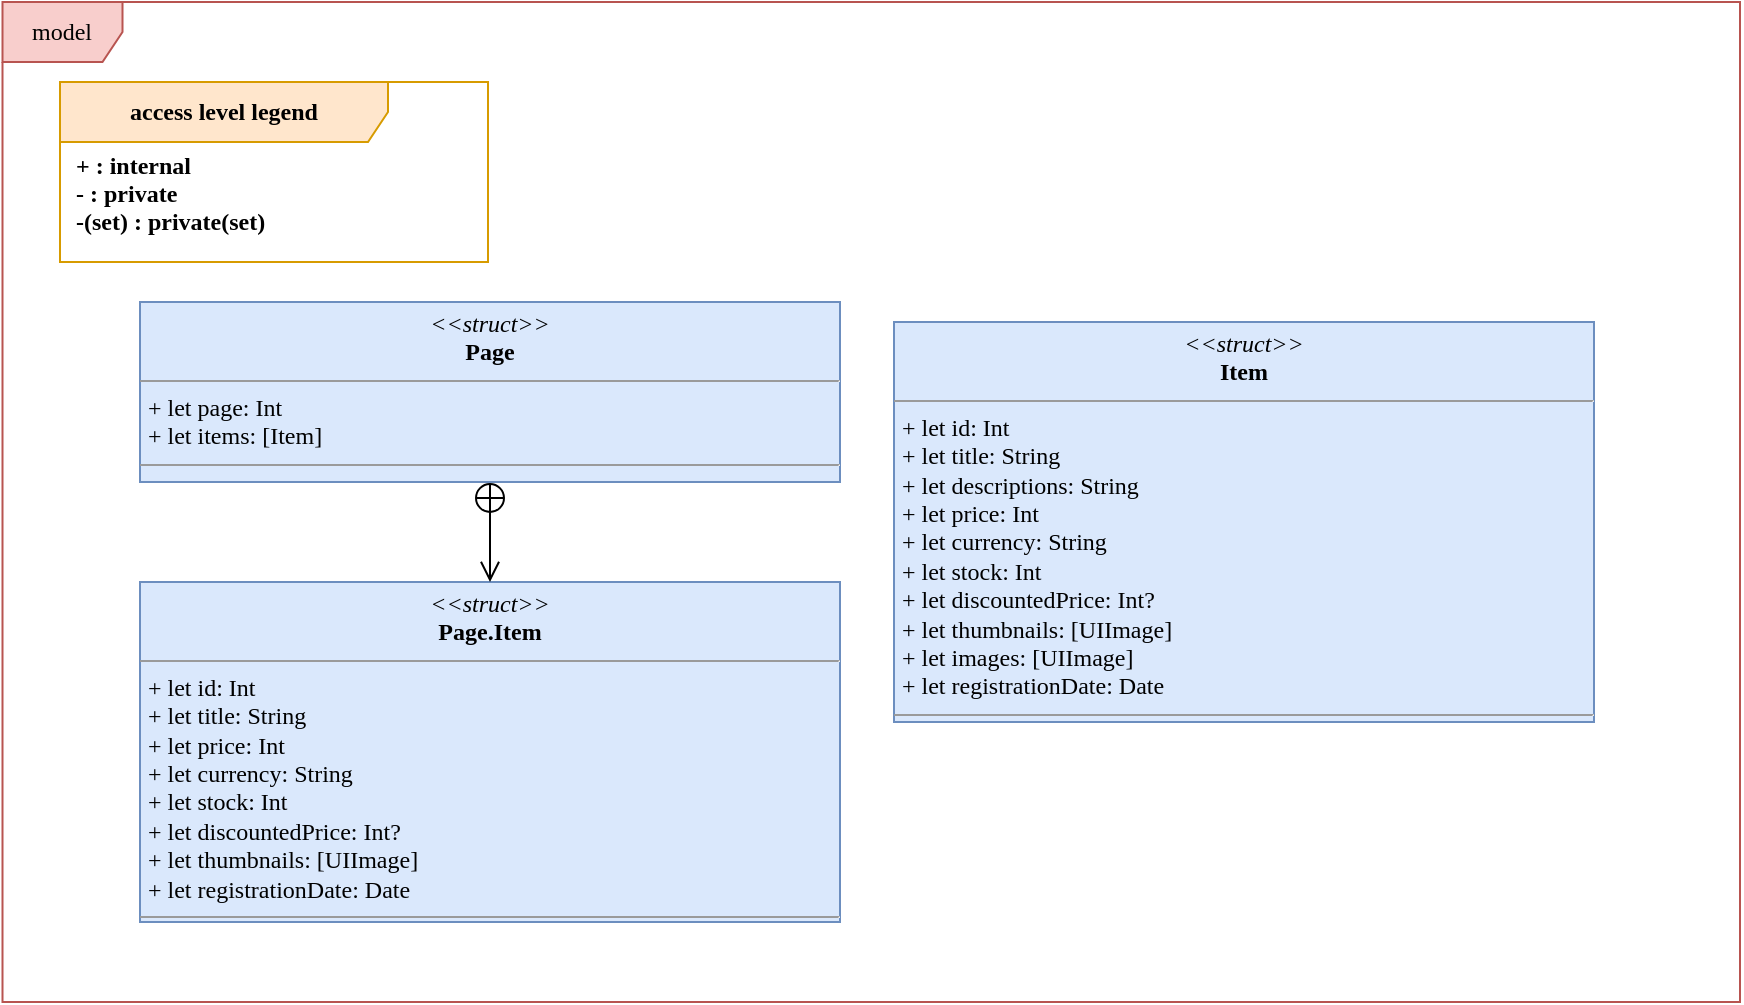<mxfile version="14.4.3" type="device" pages="3"><diagram id="ySLaoOmC4R0FrpCPa775" name="model"><mxGraphModel dx="1346" dy="2021" grid="1" gridSize="10" guides="1" tooltips="1" connect="1" arrows="1" fold="1" page="1" pageScale="1" pageWidth="827" pageHeight="1169" math="0" shadow="0"><root><mxCell id="0"/><mxCell id="1" parent="0"/><mxCell id="ub91INrRDUnsJZS49jyM-25" value="model" style="shape=umlFrame;whiteSpace=wrap;html=1;fontFamily=Roboto Mono;fontSource=https%3A%2F%2Ffonts.googleapis.com%2Fcss%3Ffamily%3DRoboto%2BMono;fillColor=#f8cecc;strokeColor=#b85450;" parent="1" vertex="1"><mxGeometry x="31.25" y="-60" width="868.75" height="500" as="geometry"/></mxCell><mxCell id="ub91INrRDUnsJZS49jyM-6" value="&lt;p style=&quot;margin: 0px ; margin-top: 4px ; text-align: center&quot;&gt;&lt;i&gt;&amp;lt;&amp;lt;struct&amp;gt;&amp;gt;&lt;/i&gt;&lt;br&gt;&lt;b&gt;Page.Item&lt;/b&gt;&lt;/p&gt;&lt;hr size=&quot;1&quot;&gt;&lt;p style=&quot;margin: 0px ; margin-left: 4px&quot;&gt;+ let id: Int&lt;/p&gt;&lt;p style=&quot;margin: 0px ; margin-left: 4px&quot;&gt;+ let title: String&lt;/p&gt;&lt;p style=&quot;margin: 0px ; margin-left: 4px&quot;&gt;+ let price: Int&lt;/p&gt;&lt;p style=&quot;margin: 0px ; margin-left: 4px&quot;&gt;+ let currency: String&lt;/p&gt;&lt;p style=&quot;margin: 0px ; margin-left: 4px&quot;&gt;+ let stock: Int&lt;/p&gt;&lt;p style=&quot;margin: 0px ; margin-left: 4px&quot;&gt;+ let discountedPrice: Int?&lt;/p&gt;&lt;p style=&quot;margin: 0px ; margin-left: 4px&quot;&gt;+ let thumbnails: [UIImage]&lt;/p&gt;&lt;p style=&quot;margin: 0px ; margin-left: 4px&quot;&gt;+ let registrationDate: Date&lt;/p&gt;&lt;hr size=&quot;1&quot;&gt;&lt;p style=&quot;margin: 0px ; margin-left: 4px&quot;&gt;&lt;br&gt;&lt;/p&gt;" style="verticalAlign=top;align=left;overflow=fill;fontSize=12;fontFamily=Roboto Mono;html=1;fontSource=https%3A%2F%2Ffonts.googleapis.com%2Fcss%3Ffamily%3DRoboto%2BMono;fillColor=#dae8fc;strokeColor=#6c8ebf;" parent="1" vertex="1"><mxGeometry x="100" y="230" width="350" height="170" as="geometry"/></mxCell><mxCell id="ub91INrRDUnsJZS49jyM-7" value="&lt;p style=&quot;margin: 0px ; margin-top: 4px ; text-align: center&quot;&gt;&lt;i&gt;&amp;lt;&amp;lt;struct&amp;gt;&amp;gt;&lt;/i&gt;&lt;br&gt;&lt;b&gt;Page&lt;/b&gt;&lt;/p&gt;&lt;hr size=&quot;1&quot;&gt;&lt;p style=&quot;margin: 0px ; margin-left: 4px&quot;&gt;+ let page: Int&lt;br&gt;+ let items: [Item]&lt;/p&gt;&lt;hr size=&quot;1&quot;&gt;&lt;p style=&quot;margin: 0px ; margin-left: 4px&quot;&gt;&lt;br&gt;&lt;/p&gt;" style="verticalAlign=top;align=left;overflow=fill;fontSize=12;fontFamily=Roboto Mono;html=1;fontSource=https%3A%2F%2Ffonts.googleapis.com%2Fcss%3Ffamily%3DRoboto%2BMono;fillColor=#dae8fc;gradientDirection=north;strokeColor=#6c8ebf;" parent="1" vertex="1"><mxGeometry x="100" y="90" width="350" height="90" as="geometry"/></mxCell><mxCell id="ub91INrRDUnsJZS49jyM-8" value="&lt;span style=&quot;color: rgba(0 , 0 , 0 , 0) ; font-family: monospace ; font-size: 0px ; background-color: rgb(248 , 249 , 250)&quot;&gt;%3CmxGraphModel%3E%3Croot%3E%3CmxCell%20id%3D%220%22%2F%3E%3CmxCell%20id%3D%221%22%20parent%3D%220%22%2F%3E%3CmxCell%20id%3D%222%22%20value%3D%22%26lt%3Bp%20style%3D%26quot%3Bmargin%3A%200px%20%3B%20margin-top%3A%204px%20%3B%20text-align%3A%20center%26quot%3B%26gt%3B%26lt%3Bi%26gt%3B%26amp%3Blt%3B%26amp%3Blt%3Bstruct%26amp%3Bgt%3B%26amp%3Bgt%3B%26lt%3B%2Fi%26gt%3B%26lt%3Bbr%26gt%3B%26lt%3Bb%26gt%3BList.Item%3A%20Decodable%26lt%3B%2Fb%26gt%3B%26lt%3B%2Fp%26gt%3B%26lt%3Bhr%20size%3D%26quot%3B1%26quot%3B%26gt%3B%26lt%3Bp%20style%3D%26quot%3Bmargin%3A%200px%20%3B%20margin-left%3A%204px%26quot%3B%26gt%3B%2B%20id%3A%20Int%26lt%3B%2Fp%26gt%3B%26lt%3Bp%20style%3D%26quot%3Bmargin%3A%200px%20%3B%20margin-left%3A%204px%26quot%3B%26gt%3B%2B%20title%3A%20String%26lt%3B%2Fp%26gt%3B%26lt%3Bp%20style%3D%26quot%3Bmargin%3A%200px%20%3B%20margin-left%3A%204px%26quot%3B%26gt%3B%2B%20price%3A%20Int%26lt%3B%2Fp%26gt%3B%26lt%3Bp%20style%3D%26quot%3Bmargin%3A%200px%20%3B%20margin-left%3A%204px%26quot%3B%26gt%3B%2B%20currency%3A%20String%26lt%3B%2Fp%26gt%3B%26lt%3Bp%20style%3D%26quot%3Bmargin%3A%200px%20%3B%20margin-left%3A%204px%26quot%3B%26gt%3B%2B%20stock%3A%20Int%26lt%3B%2Fp%26gt%3B%26lt%3Bp%20style%3D%26quot%3Bmargin%3A%200px%20%3B%20margin-left%3A%204px%26quot%3B%26gt%3B%2B%20discountedPrice%3A%20Int%3F%26lt%3B%2Fp%26gt%3B%26lt%3Bp%20style%3D%26quot%3Bmargin%3A%200px%20%3B%20margin-left%3A%204px%26quot%3B%26gt%3B%2B%20thumbnails%3A%20%5BString%5D%26lt%3B%2Fp%26gt%3B%26lt%3Bp%20style%3D%26quot%3Bmargin%3A%200px%20%3B%20margin-left%3A%204px%26quot%3B%26gt%3B%2B%20registration_date%3A%20TimeInterval%26lt%3B%2Fp%26gt%3B%26lt%3Bhr%20size%3D%26quot%3B1%26quot%3B%26gt%3B%26lt%3Bp%20style%3D%26quot%3Bmargin%3A%200px%20%3B%20margin-left%3A%204px%26quot%3B%26gt%3B%26lt%3Bbr%26gt%3B%26lt%3B%2Fp%26gt%3B%22%20style%3D%22verticalAlign%3Dtop%3Balign%3Dleft%3Boverflow%3Dfill%3BfontSize%3D12%3BfontFamily%3DRoboto%20Mono%3Bhtml%3D1%3BfontSource%3Dhttps%253A%252F%252Ffonts.googleapis.com%252Fcss%253Ffamily%253DRoboto%252BMono%3B%22%20vertex%3D%221%22%20parent%3D%221%22%3E%3CmxGeometry%20x%3D%2290%22%20y%3D%22490%22%20width%3D%22340%22%20height%3D%22170%22%20as%3D%22geometry%22%2F%3E%3C%2FmxCell%3E%3C%2Froot%3E%3C%2FmxGraphModel%3E&lt;/span&gt;" style="endArrow=open;startArrow=circlePlus;endFill=0;startFill=0;endSize=8;html=1;fontFamily=Roboto Mono;fontSource=https%3A%2F%2Ffonts.googleapis.com%2Fcss%3Ffamily%3DRoboto%2BMono;" parent="1" source="ub91INrRDUnsJZS49jyM-7" target="ub91INrRDUnsJZS49jyM-6" edge="1"><mxGeometry width="160" relative="1" as="geometry"><mxPoint x="-91" y="100" as="sourcePoint"/><mxPoint x="-91" y="150" as="targetPoint"/></mxGeometry></mxCell><mxCell id="ub91INrRDUnsJZS49jyM-23" value="&lt;p style=&quot;margin: 0px ; margin-top: 4px ; text-align: center&quot;&gt;&lt;i&gt;&amp;lt;&amp;lt;struct&amp;gt;&amp;gt;&lt;/i&gt;&lt;br&gt;&lt;b&gt;Item&lt;/b&gt;&lt;/p&gt;&lt;hr size=&quot;1&quot;&gt;&lt;p style=&quot;margin: 0px ; margin-left: 4px&quot;&gt;+ let id: Int&lt;/p&gt;&lt;p style=&quot;margin: 0px ; margin-left: 4px&quot;&gt;+ let title: String&lt;/p&gt;&lt;p style=&quot;margin: 0px ; margin-left: 4px&quot;&gt;+ let descriptions: String&lt;/p&gt;&lt;p style=&quot;margin: 0px ; margin-left: 4px&quot;&gt;+ let price: Int&lt;/p&gt;&lt;p style=&quot;margin: 0px ; margin-left: 4px&quot;&gt;+ let currency: String&lt;/p&gt;&lt;p style=&quot;margin: 0px ; margin-left: 4px&quot;&gt;+ let stock: Int&lt;/p&gt;&lt;p style=&quot;margin: 0px ; margin-left: 4px&quot;&gt;+ let discountedPrice: Int?&lt;/p&gt;&lt;p style=&quot;margin: 0px ; margin-left: 4px&quot;&gt;+ let thumbnails: [UIImage]&lt;/p&gt;&lt;p style=&quot;margin: 0px ; margin-left: 4px&quot;&gt;+ let images: [UIImage]&lt;/p&gt;&lt;p style=&quot;margin: 0px ; margin-left: 4px&quot;&gt;+ let registrationDate: Date&lt;/p&gt;&lt;hr size=&quot;1&quot;&gt;&lt;p style=&quot;margin: 0px ; margin-left: 4px&quot;&gt;&lt;br&gt;&lt;/p&gt;" style="verticalAlign=top;align=left;overflow=fill;fontSize=12;fontFamily=Roboto Mono;html=1;fontSource=https%3A%2F%2Ffonts.googleapis.com%2Fcss%3Ffamily%3DRoboto%2BMono;fillColor=#dae8fc;strokeColor=#6c8ebf;" parent="1" vertex="1"><mxGeometry x="477" y="100" width="350" height="200" as="geometry"/></mxCell><mxCell id="CscLueMMey3MUP7pQfSK-1" value="" style="group;" parent="1" vertex="1" connectable="0"><mxGeometry x="60" y="-20" width="214" height="90" as="geometry"/></mxCell><mxCell id="CscLueMMey3MUP7pQfSK-2" value="&lt;b&gt;access level legend&lt;/b&gt;" style="shape=umlFrame;whiteSpace=wrap;html=1;width=164;height=30;fillColor=#ffe6cc;strokeColor=#d79b00;fontFamily=Roboto Mono;fontSource=https%3A%2F%2Ffonts.googleapis.com%2Fcss%3Ffamily%3DRoboto%2BMono;" parent="CscLueMMey3MUP7pQfSK-1" vertex="1"><mxGeometry width="214" height="90" as="geometry"/></mxCell><mxCell id="CscLueMMey3MUP7pQfSK-3" value="+ : internal&#10;- : private&#10;-(set) : private(set)&#10;" style="text;strokeColor=none;fillColor=none;align=left;verticalAlign=top;spacingLeft=4;spacingRight=4;overflow=hidden;rotatable=0;points=[[0,0.5],[1,0.5]];portConstraint=eastwest;fontStyle=1;fontFamily=Roboto Mono;fontSource=https%3A%2F%2Ffonts.googleapis.com%2Fcss%3Ffamily%3DRoboto%2BMono;spacing=0;fontSize=12;labelBackgroundColor=none;" parent="CscLueMMey3MUP7pQfSK-1" vertex="1"><mxGeometry x="4" y="30" width="210" height="60" as="geometry"/></mxCell></root></mxGraphModel></diagram><diagram id="Y7IFFefCho2fPlKTBPl4" name="API model"><mxGraphModel dx="1346" dy="2021" grid="1" gridSize="10" guides="1" tooltips="1" connect="1" arrows="1" fold="1" page="1" pageScale="1" pageWidth="827" pageHeight="1169" math="0" shadow="0"><root><mxCell id="SzMncEwiwVpgfiI2bqir-0"/><mxCell id="SzMncEwiwVpgfiI2bqir-1" parent="SzMncEwiwVpgfiI2bqir-0"/><mxCell id="PdxusY_Nj1IG-ZtBCVB9-6" value="API model" style="shape=umlFrame;whiteSpace=wrap;html=1;fontFamily=Roboto Mono;fontSource=https%3A%2F%2Ffonts.googleapis.com%2Fcss%3Ffamily%3DRoboto%2BMono;width=90;height=30;fillColor=#f8cecc;strokeColor=#b85450;" parent="SzMncEwiwVpgfiI2bqir-1" vertex="1"><mxGeometry x="30" y="-1020" width="1150" height="900" as="geometry"/></mxCell><mxCell id="PdxusY_Nj1IG-ZtBCVB9-0" value="&lt;p style=&quot;margin: 0px ; margin-top: 4px ; text-align: center&quot;&gt;&lt;i&gt;&amp;lt;&amp;lt;struct&amp;gt;&amp;gt;&lt;/i&gt;&lt;br&gt;&lt;b&gt;PostingItem: FormData&lt;/b&gt;&lt;/p&gt;&lt;hr size=&quot;1&quot;&gt;&lt;p style=&quot;margin: 0px ; margin-left: 4px&quot;&gt;+ let title: String&lt;/p&gt;&lt;p style=&quot;margin: 0px ; margin-left: 4px&quot;&gt;+ let descriptions: String&lt;/p&gt;&lt;p style=&quot;margin: 0px ; margin-left: 4px&quot;&gt;+ let price: Int&lt;/p&gt;&lt;p style=&quot;margin: 0px ; margin-left: 4px&quot;&gt;+ let currency: String&lt;/p&gt;&lt;p style=&quot;margin: 0px ; margin-left: 4px&quot;&gt;+ let stock: Int&lt;/p&gt;&lt;p style=&quot;margin: 0px ; margin-left: 4px&quot;&gt;+ let discountedPrice: Int?&lt;/p&gt;&lt;p style=&quot;margin: 0px ; margin-left: 4px&quot;&gt;+ let images: [Data]&lt;/p&gt;&lt;p style=&quot;margin: 0px ; margin-left: 4px&quot;&gt;+ let password: String&lt;br&gt;&lt;/p&gt;&lt;p style=&quot;margin: 0px ; margin-left: 4px&quot;&gt;+ let codingKeys: [String: String]&lt;/p&gt;&lt;hr size=&quot;1&quot;&gt;&lt;p style=&quot;margin: 0px ; margin-left: 4px&quot;&gt;&lt;br&gt;&lt;/p&gt;" style="verticalAlign=top;align=left;overflow=fill;fontSize=12;fontFamily=Roboto Mono;html=1;fontSource=https%3A%2F%2Ffonts.googleapis.com%2Fcss%3Ffamily%3DRoboto%2BMono;fillColor=#dae8fc;strokeColor=#6c8ebf;" parent="SzMncEwiwVpgfiI2bqir-1" vertex="1"><mxGeometry x="155" y="-860" width="350" height="180" as="geometry"/></mxCell><mxCell id="PdxusY_Nj1IG-ZtBCVB9-3" value="&lt;p style=&quot;margin: 0px ; margin-top: 4px ; text-align: center&quot;&gt;&lt;i&gt;&amp;lt;&amp;lt;struct&amp;gt;&amp;gt;&lt;/i&gt;&lt;br&gt;&lt;b&gt;PatchingItem: FormData&lt;/b&gt;&lt;/p&gt;&lt;hr size=&quot;1&quot;&gt;&lt;p style=&quot;margin: 0px ; margin-left: 4px&quot;&gt;+ let title: String?&lt;/p&gt;&lt;p style=&quot;margin: 0px ; margin-left: 4px&quot;&gt;+ let descriptions: String?&lt;/p&gt;&lt;p style=&quot;margin: 0px ; margin-left: 4px&quot;&gt;+ let price: Int?&lt;/p&gt;&lt;p style=&quot;margin: 0px ; margin-left: 4px&quot;&gt;+ let currency: String?&lt;/p&gt;&lt;p style=&quot;margin: 0px ; margin-left: 4px&quot;&gt;+ let stock: Int?&lt;/p&gt;&lt;p style=&quot;margin: 0px ; margin-left: 4px&quot;&gt;+ let discountedPrice: Int?&lt;/p&gt;&lt;p style=&quot;margin: 0px ; margin-left: 4px&quot;&gt;+ let images: [Data]?&lt;/p&gt;&lt;p style=&quot;margin: 0px ; margin-left: 4px&quot;&gt;+ let password: String&lt;br&gt;&lt;/p&gt;&lt;p style=&quot;margin: 0px ; margin-left: 4px&quot;&gt;+ let codingKeys: [String: String]&lt;/p&gt;&lt;hr size=&quot;1&quot;&gt;&lt;p style=&quot;margin: 0px ; margin-left: 4px&quot;&gt;&lt;br&gt;&lt;/p&gt;" style="verticalAlign=top;align=left;overflow=fill;fontSize=12;fontFamily=Roboto Mono;html=1;fontSource=https%3A%2F%2Ffonts.googleapis.com%2Fcss%3Ffamily%3DRoboto%2BMono;fillColor=#dae8fc;strokeColor=#6c8ebf;" parent="SzMncEwiwVpgfiI2bqir-1" vertex="1"><mxGeometry x="666.25" y="-860" width="350" height="180" as="geometry"/></mxCell><mxCell id="VIFanTW-uNDeFG84M5mc-0" value="&lt;p style=&quot;margin: 0px ; margin-top: 4px ; text-align: center&quot;&gt;&lt;i&gt;&amp;lt;&amp;lt;struct&amp;gt;&amp;gt;&lt;/i&gt;&lt;br&gt;&lt;b&gt;ResponsedPage: Decodable&lt;/b&gt;&lt;/p&gt;&lt;hr size=&quot;1&quot;&gt;&lt;p style=&quot;margin: 0px ; margin-left: 4px&quot;&gt;+ let page: Int&lt;br&gt;+ let items: [Item]&lt;/p&gt;&lt;hr size=&quot;1&quot;&gt;&lt;p style=&quot;margin: 0px ; margin-left: 4px&quot;&gt;+ toPage() -&amp;gt; Page?&lt;/p&gt;" style="verticalAlign=top;align=left;overflow=fill;fontSize=12;fontFamily=Roboto Mono;html=1;fontSource=https%3A%2F%2Ffonts.googleapis.com%2Fcss%3Ffamily%3DRoboto%2BMono;fillColor=#dae8fc;strokeColor=#6c8ebf;" parent="SzMncEwiwVpgfiI2bqir-1" vertex="1"><mxGeometry x="661.87" y="-620" width="350" height="110" as="geometry"/></mxCell><mxCell id="VIFanTW-uNDeFG84M5mc-1" value="&lt;p style=&quot;margin: 0px ; margin-top: 4px ; text-align: center&quot;&gt;&lt;i&gt;&amp;lt;&amp;lt;struct&amp;gt;&amp;gt;&lt;/i&gt;&lt;br&gt;&lt;b&gt;ResponsedPage&lt;/b&gt;&lt;b&gt;.Item: Decodable&lt;/b&gt;&lt;/p&gt;&lt;hr size=&quot;1&quot;&gt;&lt;p style=&quot;margin: 0px ; margin-left: 4px&quot;&gt;+ let id: Int&lt;/p&gt;&lt;p style=&quot;margin: 0px ; margin-left: 4px&quot;&gt;+ let title: String&lt;/p&gt;&lt;p style=&quot;margin: 0px ; margin-left: 4px&quot;&gt;+ let price: Int&lt;/p&gt;&lt;p style=&quot;margin: 0px ; margin-left: 4px&quot;&gt;+ let currency: String&lt;/p&gt;&lt;p style=&quot;margin: 0px ; margin-left: 4px&quot;&gt;+ let stock: Int&lt;/p&gt;&lt;p style=&quot;margin: 0px ; margin-left: 4px&quot;&gt;+ let discountedPrice: Int?&lt;/p&gt;&lt;p style=&quot;margin: 0px ; margin-left: 4px&quot;&gt;+ let thumbnails: [String]&lt;/p&gt;&lt;p style=&quot;margin: 0px ; margin-left: 4px&quot;&gt;+ let registrationDate: TimeInterval&lt;/p&gt;&lt;hr size=&quot;1&quot;&gt;&lt;p style=&quot;margin: 0px ; margin-left: 4px&quot;&gt;+ toPageItem() -&amp;gt; Page.Item?&lt;/p&gt;" style="verticalAlign=top;align=left;overflow=fill;fontSize=12;fontFamily=Roboto Mono;html=1;fontSource=https%3A%2F%2Ffonts.googleapis.com%2Fcss%3Ffamily%3DRoboto%2BMono;fillColor=#dae8fc;strokeColor=#6c8ebf;" parent="SzMncEwiwVpgfiI2bqir-1" vertex="1"><mxGeometry x="661.87" y="-480" width="350" height="190" as="geometry"/></mxCell><mxCell id="VIFanTW-uNDeFG84M5mc-2" value="&lt;p style=&quot;margin: 0px ; margin-top: 4px ; text-align: center&quot;&gt;&lt;i&gt;&amp;lt;&amp;lt;enum&amp;gt;&amp;gt;&lt;/i&gt;&lt;br&gt;&lt;b&gt;private&amp;nbsp;&lt;/b&gt;&lt;b&gt;ResponsedPage&lt;/b&gt;&lt;b&gt;.Item.CodingKeys: String, CodingKey&lt;/b&gt;&lt;/p&gt;&lt;hr size=&quot;1&quot;&gt;&lt;p style=&quot;margin: 0px ; margin-left: 4px&quot;&gt;case id, title, price, currency, stock, thumbnails&lt;/p&gt;&lt;p style=&quot;margin: 0px ; margin-left: 4px&quot;&gt;case discountedPrice = &quot;discounted_price&quot;&lt;/p&gt;&lt;p style=&quot;margin: 0px ; margin-left: 4px&quot;&gt;case registrationDate = &quot;registration_date&quot;&lt;/p&gt;&lt;hr size=&quot;1&quot;&gt;&lt;p style=&quot;margin: 0px ; margin-left: 4px&quot;&gt;&lt;br&gt;&lt;/p&gt;" style="verticalAlign=top;align=left;overflow=fill;fontSize=12;fontFamily=Roboto Mono;html=1;fontSource=https%3A%2F%2Ffonts.googleapis.com%2Fcss%3Ffamily%3DRoboto%2BMono;fillColor=#e1d5e7;strokeColor=#9673a6;" parent="SzMncEwiwVpgfiI2bqir-1" vertex="1"><mxGeometry x="622.5" y="-250" width="428.75" height="100" as="geometry"/></mxCell><mxCell id="VIFanTW-uNDeFG84M5mc-3" value="&lt;span style=&quot;color: rgba(0 , 0 , 0 , 0) ; font-family: monospace ; font-size: 0px ; background-color: rgb(248 , 249 , 250)&quot;&gt;%3CmxGraphModel%3E%3Croot%3E%3CmxCell%20id%3D%220%22%2F%3E%3CmxCell%20id%3D%221%22%20parent%3D%220%22%2F%3E%3CmxCell%20id%3D%222%22%20value%3D%22%26lt%3Bp%20style%3D%26quot%3Bmargin%3A%200px%20%3B%20margin-top%3A%204px%20%3B%20text-align%3A%20center%26quot%3B%26gt%3B%26lt%3Bi%26gt%3B%26amp%3Blt%3B%26amp%3Blt%3Bstruct%26amp%3Bgt%3B%26amp%3Bgt%3B%26lt%3B%2Fi%26gt%3B%26lt%3Bbr%26gt%3B%26lt%3Bb%26gt%3BList.Item%3A%20Decodable%26lt%3B%2Fb%26gt%3B%26lt%3B%2Fp%26gt%3B%26lt%3Bhr%20size%3D%26quot%3B1%26quot%3B%26gt%3B%26lt%3Bp%20style%3D%26quot%3Bmargin%3A%200px%20%3B%20margin-left%3A%204px%26quot%3B%26gt%3B%2B%20id%3A%20Int%26lt%3B%2Fp%26gt%3B%26lt%3Bp%20style%3D%26quot%3Bmargin%3A%200px%20%3B%20margin-left%3A%204px%26quot%3B%26gt%3B%2B%20title%3A%20String%26lt%3B%2Fp%26gt%3B%26lt%3Bp%20style%3D%26quot%3Bmargin%3A%200px%20%3B%20margin-left%3A%204px%26quot%3B%26gt%3B%2B%20price%3A%20Int%26lt%3B%2Fp%26gt%3B%26lt%3Bp%20style%3D%26quot%3Bmargin%3A%200px%20%3B%20margin-left%3A%204px%26quot%3B%26gt%3B%2B%20currency%3A%20String%26lt%3B%2Fp%26gt%3B%26lt%3Bp%20style%3D%26quot%3Bmargin%3A%200px%20%3B%20margin-left%3A%204px%26quot%3B%26gt%3B%2B%20stock%3A%20Int%26lt%3B%2Fp%26gt%3B%26lt%3Bp%20style%3D%26quot%3Bmargin%3A%200px%20%3B%20margin-left%3A%204px%26quot%3B%26gt%3B%2B%20discountedPrice%3A%20Int%3F%26lt%3B%2Fp%26gt%3B%26lt%3Bp%20style%3D%26quot%3Bmargin%3A%200px%20%3B%20margin-left%3A%204px%26quot%3B%26gt%3B%2B%20thumbnails%3A%20%5BString%5D%26lt%3B%2Fp%26gt%3B%26lt%3Bp%20style%3D%26quot%3Bmargin%3A%200px%20%3B%20margin-left%3A%204px%26quot%3B%26gt%3B%2B%20registration_date%3A%20TimeInterval%26lt%3B%2Fp%26gt%3B%26lt%3Bhr%20size%3D%26quot%3B1%26quot%3B%26gt%3B%26lt%3Bp%20style%3D%26quot%3Bmargin%3A%200px%20%3B%20margin-left%3A%204px%26quot%3B%26gt%3B%26lt%3Bbr%26gt%3B%26lt%3B%2Fp%26gt%3B%22%20style%3D%22verticalAlign%3Dtop%3Balign%3Dleft%3Boverflow%3Dfill%3BfontSize%3D12%3BfontFamily%3DRoboto%20Mono%3Bhtml%3D1%3BfontSource%3Dhttps%253A%252F%252Ffonts.googleapis.com%252Fcss%253Ffamily%253DRoboto%252BMono%3B%22%20vertex%3D%221%22%20parent%3D%221%22%3E%3CmxGeometry%20x%3D%2290%22%20y%3D%22490%22%20width%3D%22340%22%20height%3D%22170%22%20as%3D%22geometry%22%2F%3E%3C%2FmxCell%3E%3C%2Froot%3E%3C%2FmxGraphModel%3E&lt;/span&gt;" style="endArrow=open;startArrow=circlePlus;endFill=0;startFill=0;endSize=8;html=1;fontFamily=Roboto Mono;fontSource=https%3A%2F%2Ffonts.googleapis.com%2Fcss%3Ffamily%3DRoboto%2BMono;" parent="SzMncEwiwVpgfiI2bqir-1" source="VIFanTW-uNDeFG84M5mc-1" target="VIFanTW-uNDeFG84M5mc-2" edge="1"><mxGeometry width="160" relative="1" as="geometry"><mxPoint x="1131.87" y="-450" as="sourcePoint"/><mxPoint x="1291.87" y="-450" as="targetPoint"/></mxGeometry></mxCell><mxCell id="VIFanTW-uNDeFG84M5mc-4" value="&lt;span style=&quot;color: rgba(0 , 0 , 0 , 0) ; font-family: monospace ; font-size: 0px ; background-color: rgb(248 , 249 , 250)&quot;&gt;%3CmxGraphModel%3E%3Croot%3E%3CmxCell%20id%3D%220%22%2F%3E%3CmxCell%20id%3D%221%22%20parent%3D%220%22%2F%3E%3CmxCell%20id%3D%222%22%20value%3D%22%26lt%3Bp%20style%3D%26quot%3Bmargin%3A%200px%20%3B%20margin-top%3A%204px%20%3B%20text-align%3A%20center%26quot%3B%26gt%3B%26lt%3Bi%26gt%3B%26amp%3Blt%3B%26amp%3Blt%3Bstruct%26amp%3Bgt%3B%26amp%3Bgt%3B%26lt%3B%2Fi%26gt%3B%26lt%3Bbr%26gt%3B%26lt%3Bb%26gt%3BList.Item%3A%20Decodable%26lt%3B%2Fb%26gt%3B%26lt%3B%2Fp%26gt%3B%26lt%3Bhr%20size%3D%26quot%3B1%26quot%3B%26gt%3B%26lt%3Bp%20style%3D%26quot%3Bmargin%3A%200px%20%3B%20margin-left%3A%204px%26quot%3B%26gt%3B%2B%20id%3A%20Int%26lt%3B%2Fp%26gt%3B%26lt%3Bp%20style%3D%26quot%3Bmargin%3A%200px%20%3B%20margin-left%3A%204px%26quot%3B%26gt%3B%2B%20title%3A%20String%26lt%3B%2Fp%26gt%3B%26lt%3Bp%20style%3D%26quot%3Bmargin%3A%200px%20%3B%20margin-left%3A%204px%26quot%3B%26gt%3B%2B%20price%3A%20Int%26lt%3B%2Fp%26gt%3B%26lt%3Bp%20style%3D%26quot%3Bmargin%3A%200px%20%3B%20margin-left%3A%204px%26quot%3B%26gt%3B%2B%20currency%3A%20String%26lt%3B%2Fp%26gt%3B%26lt%3Bp%20style%3D%26quot%3Bmargin%3A%200px%20%3B%20margin-left%3A%204px%26quot%3B%26gt%3B%2B%20stock%3A%20Int%26lt%3B%2Fp%26gt%3B%26lt%3Bp%20style%3D%26quot%3Bmargin%3A%200px%20%3B%20margin-left%3A%204px%26quot%3B%26gt%3B%2B%20discountedPrice%3A%20Int%3F%26lt%3B%2Fp%26gt%3B%26lt%3Bp%20style%3D%26quot%3Bmargin%3A%200px%20%3B%20margin-left%3A%204px%26quot%3B%26gt%3B%2B%20thumbnails%3A%20%5BString%5D%26lt%3B%2Fp%26gt%3B%26lt%3Bp%20style%3D%26quot%3Bmargin%3A%200px%20%3B%20margin-left%3A%204px%26quot%3B%26gt%3B%2B%20registration_date%3A%20TimeInterval%26lt%3B%2Fp%26gt%3B%26lt%3Bhr%20size%3D%26quot%3B1%26quot%3B%26gt%3B%26lt%3Bp%20style%3D%26quot%3Bmargin%3A%200px%20%3B%20margin-left%3A%204px%26quot%3B%26gt%3B%26lt%3Bbr%26gt%3B%26lt%3B%2Fp%26gt%3B%22%20style%3D%22verticalAlign%3Dtop%3Balign%3Dleft%3Boverflow%3Dfill%3BfontSize%3D12%3BfontFamily%3DRoboto%20Mono%3Bhtml%3D1%3BfontSource%3Dhttps%253A%252F%252Ffonts.googleapis.com%252Fcss%253Ffamily%253DRoboto%252BMono%3B%22%20vertex%3D%221%22%20parent%3D%221%22%3E%3CmxGeometry%20x%3D%2290%22%20y%3D%22490%22%20width%3D%22340%22%20height%3D%22170%22%20as%3D%22geometry%22%2F%3E%3C%2FmxCell%3E%3C%2Froot%3E%3C%2FmxGraphModel%3E&lt;/span&gt;" style="endArrow=open;startArrow=circlePlus;endFill=0;startFill=0;endSize=8;html=1;fontFamily=Roboto Mono;fontSource=https%3A%2F%2Ffonts.googleapis.com%2Fcss%3Ffamily%3DRoboto%2BMono;" parent="SzMncEwiwVpgfiI2bqir-1" source="VIFanTW-uNDeFG84M5mc-0" target="VIFanTW-uNDeFG84M5mc-1" edge="1"><mxGeometry width="160" relative="1" as="geometry"><mxPoint x="1141.87" y="-440" as="sourcePoint"/><mxPoint x="1301.87" y="-440" as="targetPoint"/></mxGeometry></mxCell><mxCell id="VIFanTW-uNDeFG84M5mc-5" value="&lt;p style=&quot;margin: 0px ; margin-top: 4px ; text-align: center&quot;&gt;&lt;i&gt;&amp;lt;&amp;lt;struct&amp;gt;&amp;gt;&lt;/i&gt;&lt;br&gt;&lt;b&gt;ResponsedItem: Decodable&lt;/b&gt;&lt;/p&gt;&lt;hr size=&quot;1&quot;&gt;&lt;p style=&quot;margin: 0px ; margin-left: 4px&quot;&gt;+ let id: Int&lt;/p&gt;&lt;p style=&quot;margin: 0px ; margin-left: 4px&quot;&gt;+ let title: String&lt;/p&gt;&lt;p style=&quot;margin: 0px ; margin-left: 4px&quot;&gt;+ let descriptions: String&lt;/p&gt;&lt;p style=&quot;margin: 0px ; margin-left: 4px&quot;&gt;+ let price: Int&lt;/p&gt;&lt;p style=&quot;margin: 0px ; margin-left: 4px&quot;&gt;+ let currency: String&lt;/p&gt;&lt;p style=&quot;margin: 0px ; margin-left: 4px&quot;&gt;+ let stock: Int&lt;/p&gt;&lt;p style=&quot;margin: 0px ; margin-left: 4px&quot;&gt;+ let discountedPrice: Int?&lt;/p&gt;&lt;p style=&quot;margin: 0px ; margin-left: 4px&quot;&gt;+ let thumbnails: [String]&lt;/p&gt;&lt;p style=&quot;margin: 0px ; margin-left: 4px&quot;&gt;+ let images: [String]&lt;/p&gt;&lt;p style=&quot;margin: 0px ; margin-left: 4px&quot;&gt;+ let registrationDate: TimeInterval&lt;/p&gt;&lt;hr size=&quot;1&quot;&gt;&lt;p style=&quot;margin: 0px ; margin-left: 4px&quot;&gt;+ toItem() -&amp;gt; Item?&lt;/p&gt;" style="verticalAlign=top;align=left;overflow=fill;fontSize=12;fontFamily=Roboto Mono;html=1;fontSource=https%3A%2F%2Ffonts.googleapis.com%2Fcss%3Ffamily%3DRoboto%2BMono;fillColor=#dae8fc;strokeColor=#6c8ebf;" parent="SzMncEwiwVpgfiI2bqir-1" vertex="1"><mxGeometry x="150.62" y="-620" width="350" height="220" as="geometry"/></mxCell><mxCell id="VIFanTW-uNDeFG84M5mc-6" value="&lt;p style=&quot;margin: 0px ; margin-top: 4px ; text-align: center&quot;&gt;&lt;i&gt;&amp;lt;&amp;lt;enum&amp;gt;&amp;gt;&lt;/i&gt;&lt;br&gt;&lt;b&gt;private ResponsedItem.CodingKeys: String, CodingKey&lt;/b&gt;&lt;/p&gt;&lt;hr size=&quot;1&quot;&gt;&lt;p style=&quot;margin: 0px ; margin-left: 4px&quot;&gt;case id, title, descriptions, price, currency, stock, thumbnails, images&lt;/p&gt;&lt;p style=&quot;margin: 0px ; margin-left: 4px&quot;&gt;case discountedPrice = &quot;discounted_price&quot;&lt;br&gt;&lt;/p&gt;&lt;p style=&quot;margin: 0px ; margin-left: 4px&quot;&gt;case registrationDate = &quot;registration_date&quot;&lt;/p&gt;&lt;hr size=&quot;1&quot;&gt;&lt;p style=&quot;margin: 0px ; margin-left: 4px&quot;&gt;&lt;br&gt;&lt;/p&gt;" style="verticalAlign=top;align=left;overflow=fill;fontSize=12;fontFamily=Roboto Mono;html=1;fontSource=https%3A%2F%2Ffonts.googleapis.com%2Fcss%3Ffamily%3DRoboto%2BMono;fillColor=#e1d5e7;strokeColor=#9673a6;" parent="SzMncEwiwVpgfiI2bqir-1" vertex="1"><mxGeometry x="60.0" y="-250" width="531.25" height="100" as="geometry"/></mxCell><mxCell id="VIFanTW-uNDeFG84M5mc-7" value="&lt;span style=&quot;color: rgba(0 , 0 , 0 , 0) ; font-family: monospace ; font-size: 0px ; background-color: rgb(248 , 249 , 250)&quot;&gt;%3CmxGraphModel%3E%3Croot%3E%3CmxCell%20id%3D%220%22%2F%3E%3CmxCell%20id%3D%221%22%20parent%3D%220%22%2F%3E%3CmxCell%20id%3D%222%22%20value%3D%22%26lt%3Bp%20style%3D%26quot%3Bmargin%3A%200px%20%3B%20margin-top%3A%204px%20%3B%20text-align%3A%20center%26quot%3B%26gt%3B%26lt%3Bi%26gt%3B%26amp%3Blt%3B%26amp%3Blt%3Bstruct%26amp%3Bgt%3B%26amp%3Bgt%3B%26lt%3B%2Fi%26gt%3B%26lt%3Bbr%26gt%3B%26lt%3Bb%26gt%3BList.Item%3A%20Decodable%26lt%3B%2Fb%26gt%3B%26lt%3B%2Fp%26gt%3B%26lt%3Bhr%20size%3D%26quot%3B1%26quot%3B%26gt%3B%26lt%3Bp%20style%3D%26quot%3Bmargin%3A%200px%20%3B%20margin-left%3A%204px%26quot%3B%26gt%3B%2B%20id%3A%20Int%26lt%3B%2Fp%26gt%3B%26lt%3Bp%20style%3D%26quot%3Bmargin%3A%200px%20%3B%20margin-left%3A%204px%26quot%3B%26gt%3B%2B%20title%3A%20String%26lt%3B%2Fp%26gt%3B%26lt%3Bp%20style%3D%26quot%3Bmargin%3A%200px%20%3B%20margin-left%3A%204px%26quot%3B%26gt%3B%2B%20price%3A%20Int%26lt%3B%2Fp%26gt%3B%26lt%3Bp%20style%3D%26quot%3Bmargin%3A%200px%20%3B%20margin-left%3A%204px%26quot%3B%26gt%3B%2B%20currency%3A%20String%26lt%3B%2Fp%26gt%3B%26lt%3Bp%20style%3D%26quot%3Bmargin%3A%200px%20%3B%20margin-left%3A%204px%26quot%3B%26gt%3B%2B%20stock%3A%20Int%26lt%3B%2Fp%26gt%3B%26lt%3Bp%20style%3D%26quot%3Bmargin%3A%200px%20%3B%20margin-left%3A%204px%26quot%3B%26gt%3B%2B%20discountedPrice%3A%20Int%3F%26lt%3B%2Fp%26gt%3B%26lt%3Bp%20style%3D%26quot%3Bmargin%3A%200px%20%3B%20margin-left%3A%204px%26quot%3B%26gt%3B%2B%20thumbnails%3A%20%5BString%5D%26lt%3B%2Fp%26gt%3B%26lt%3Bp%20style%3D%26quot%3Bmargin%3A%200px%20%3B%20margin-left%3A%204px%26quot%3B%26gt%3B%2B%20registration_date%3A%20TimeInterval%26lt%3B%2Fp%26gt%3B%26lt%3Bhr%20size%3D%26quot%3B1%26quot%3B%26gt%3B%26lt%3Bp%20style%3D%26quot%3Bmargin%3A%200px%20%3B%20margin-left%3A%204px%26quot%3B%26gt%3B%26lt%3Bbr%26gt%3B%26lt%3B%2Fp%26gt%3B%22%20style%3D%22verticalAlign%3Dtop%3Balign%3Dleft%3Boverflow%3Dfill%3BfontSize%3D12%3BfontFamily%3DRoboto%20Mono%3Bhtml%3D1%3BfontSource%3Dhttps%253A%252F%252Ffonts.googleapis.com%252Fcss%253Ffamily%253DRoboto%252BMono%3B%22%20vertex%3D%221%22%20parent%3D%221%22%3E%3CmxGeometry%20x%3D%2290%22%20y%3D%22490%22%20width%3D%22340%22%20height%3D%22170%22%20as%3D%22geometry%22%2F%3E%3C%2FmxCell%3E%3C%2Froot%3E%3C%2FmxGraphModel%3E&lt;/span&gt;" style="endArrow=open;startArrow=circlePlus;endFill=0;startFill=0;endSize=8;html=1;fontFamily=Roboto Mono;fontSource=https%3A%2F%2Ffonts.googleapis.com%2Fcss%3Ffamily%3DRoboto%2BMono;" parent="SzMncEwiwVpgfiI2bqir-1" source="VIFanTW-uNDeFG84M5mc-5" target="VIFanTW-uNDeFG84M5mc-6" edge="1"><mxGeometry width="160" relative="1" as="geometry"><mxPoint x="-925.5" y="130" as="sourcePoint"/><mxPoint x="-925.5" y="170" as="targetPoint"/></mxGeometry></mxCell><mxCell id="V636gDSOpnKoM1lGMfA_-0" value="&lt;p style=&quot;margin: 0px ; margin-top: 4px ; text-align: center&quot;&gt;&lt;i&gt;&amp;lt;&amp;lt;protocol&amp;gt;&amp;gt;&lt;/i&gt;&lt;br&gt;&lt;b&gt;FormData&lt;/b&gt;&lt;/p&gt;&lt;hr size=&quot;1&quot;&gt;&lt;p style=&quot;margin: 0px ; margin-left: 4px&quot;&gt;&lt;span&gt;+ var textFields: [String: String] { get }&lt;/span&gt;&lt;/p&gt;&lt;p style=&quot;margin: 0px ; margin-left: 4px&quot;&gt;&lt;span&gt;+ var fileFields: [String: Data] { get }&lt;/span&gt;&lt;/p&gt;&lt;p style=&quot;margin: 0px ; margin-left: 4px&quot;&gt;&lt;span&gt;+ var codingKeys: [String: String] { get }&lt;/span&gt;&lt;/p&gt;&lt;hr size=&quot;1&quot;&gt;&lt;p style=&quot;margin: 0px ; margin-left: 4px&quot;&gt;&lt;br&gt;&lt;/p&gt;" style="verticalAlign=top;align=left;overflow=fill;fontSize=12;fontFamily=Roboto Mono;html=1;fontSource=https%3A%2F%2Ffonts.googleapis.com%2Fcss%3Ffamily%3DRoboto%2BMono;fillColor=#b0e3e6;strokeColor=#0e8088;" parent="SzMncEwiwVpgfiI2bqir-1" vertex="1"><mxGeometry x="410" y="-1000" width="350" height="100" as="geometry"/></mxCell><mxCell id="sXf4ApPpPReycnjRg_4Y-0" value="" style="endArrow=block;dashed=1;endFill=0;endSize=12;html=1;fontFamily=Roboto Mono;fontSource=https%3A%2F%2Ffonts.googleapis.com%2Fcss%3Ffamily%3DRoboto%2BMono;" parent="SzMncEwiwVpgfiI2bqir-1" source="PdxusY_Nj1IG-ZtBCVB9-0" target="V636gDSOpnKoM1lGMfA_-0" edge="1"><mxGeometry width="160" relative="1" as="geometry"><mxPoint x="420" y="-1100" as="sourcePoint"/><mxPoint x="580" y="-1050" as="targetPoint"/><Array as="points"><mxPoint x="330" y="-960"/></Array></mxGeometry></mxCell><mxCell id="sXf4ApPpPReycnjRg_4Y-1" value="" style="endArrow=block;dashed=1;endFill=0;endSize=12;html=1;fontFamily=Roboto Mono;fontSource=https%3A%2F%2Ffonts.googleapis.com%2Fcss%3Ffamily%3DRoboto%2BMono;" parent="SzMncEwiwVpgfiI2bqir-1" source="PdxusY_Nj1IG-ZtBCVB9-3" target="V636gDSOpnKoM1lGMfA_-0" edge="1"><mxGeometry width="160" relative="1" as="geometry"><mxPoint x="481.026" y="-850" as="sourcePoint"/><mxPoint x="551.538" y="-900" as="targetPoint"/><Array as="points"><mxPoint x="841" y="-955"/></Array></mxGeometry></mxCell><mxCell id="lPq433OP73B1Hqem7n4G-0" value="" style="group;" parent="SzMncEwiwVpgfiI2bqir-1" vertex="1" connectable="0"><mxGeometry x="60" y="-970" width="214" height="90" as="geometry"/></mxCell><mxCell id="lPq433OP73B1Hqem7n4G-1" value="&lt;b&gt;access level legend&lt;/b&gt;" style="shape=umlFrame;whiteSpace=wrap;html=1;width=164;height=30;fillColor=#ffe6cc;strokeColor=#d79b00;fontFamily=Roboto Mono;fontSource=https%3A%2F%2Ffonts.googleapis.com%2Fcss%3Ffamily%3DRoboto%2BMono;" parent="lPq433OP73B1Hqem7n4G-0" vertex="1"><mxGeometry width="214" height="90" as="geometry"/></mxCell><mxCell id="lPq433OP73B1Hqem7n4G-2" value="+ : internal&#10;- : private&#10;-(set) : private(set)&#10;" style="text;strokeColor=none;fillColor=none;align=left;verticalAlign=top;spacingLeft=4;spacingRight=4;overflow=hidden;rotatable=0;points=[[0,0.5],[1,0.5]];portConstraint=eastwest;fontStyle=1;fontFamily=Roboto Mono;fontSource=https%3A%2F%2Ffonts.googleapis.com%2Fcss%3Ffamily%3DRoboto%2BMono;spacing=0;fontSize=12;labelBackgroundColor=none;" parent="lPq433OP73B1Hqem7n4G-0" vertex="1"><mxGeometry x="4" y="30" width="210" height="60" as="geometry"/></mxCell></root></mxGraphModel></diagram><diagram id="BNyaeZ4XaC5vC391zvL8" name="API"><mxGraphModel dx="2173" dy="2021" grid="1" gridSize="10" guides="1" tooltips="1" connect="1" arrows="1" fold="1" page="1" pageScale="1" pageWidth="827" pageHeight="1169" math="0" shadow="0"><root><mxCell id="2ySZ7GeSB5x2GR5iPc8q-0"/><mxCell id="2ySZ7GeSB5x2GR5iPc8q-1" parent="2ySZ7GeSB5x2GR5iPc8q-0"/><mxCell id="_EulgLRY7XxkeI0LM5f0-0" value="API Communication" style="shape=umlFrame;whiteSpace=wrap;html=1;fontFamily=Roboto Mono;fontSource=https%3A%2F%2Ffonts.googleapis.com%2Fcss%3Ffamily%3DRoboto%2BMono;width=155;height=30;fillColor=#f8cecc;strokeColor=#b85450;" parent="2ySZ7GeSB5x2GR5iPc8q-1" vertex="1"><mxGeometry x="-32.5" y="-150" width="1082.5" height="710" as="geometry"/></mxCell><mxCell id="JwdA11KIO_tVHA_ed3DH-0" value="&lt;p style=&quot;margin: 0px ; margin-top: 4px ; text-align: center&quot;&gt;&lt;i&gt;&amp;lt;&amp;lt;enum&amp;gt;&amp;gt;&lt;/i&gt;&lt;br&gt;&lt;b&gt;HTTPMethod&lt;/b&gt;&lt;/p&gt;&lt;hr size=&quot;1&quot;&gt;&lt;p style=&quot;margin: 0px ; margin-left: 4px&quot;&gt;+ static let get: String = &quot;GET&quot;&lt;/p&gt;&lt;p style=&quot;margin: 0px ; margin-left: 4px&quot;&gt;+ static let post: String = &quot;SET&quot;&lt;/p&gt;&lt;p style=&quot;margin: 0px ; margin-left: 4px&quot;&gt;+ static let patch: String = &quot;PATCH&quot;&lt;/p&gt;&lt;p style=&quot;margin: 0px ; margin-left: 4px&quot;&gt;+ static let delete: String = &quot;DELETE&quot;&lt;/p&gt;&lt;hr size=&quot;1&quot;&gt;&lt;p style=&quot;margin: 0px ; margin-left: 4px&quot;&gt;&lt;br&gt;&lt;/p&gt;" style="verticalAlign=top;align=left;overflow=fill;fontSize=12;fontFamily=Roboto Mono;html=1;fontSource=https%3A%2F%2Ffonts.googleapis.com%2Fcss%3Ffamily%3DRoboto%2BMono;fillColor=#e1d5e7;strokeColor=#9673a6;" parent="2ySZ7GeSB5x2GR5iPc8q-1" vertex="1"><mxGeometry x="140" width="350" height="120" as="geometry"/></mxCell><mxCell id="JwdA11KIO_tVHA_ed3DH-1" value="&lt;p style=&quot;margin: 0px ; margin-top: 4px ; text-align: center&quot;&gt;&lt;i&gt;&amp;lt;&amp;lt;enum&amp;gt;&amp;gt;&lt;/i&gt;&lt;br&gt;&lt;b&gt;BaseURL&lt;/b&gt;&lt;/p&gt;&lt;hr size=&quot;1&quot;&gt;&lt;p style=&quot;margin: 0px ; margin-left: 4px&quot;&gt;+ static let page: String = &quot;~/items/&quot;&lt;/p&gt;&lt;p style=&quot;margin: 0px ; margin-left: 4px&quot;&gt;+ static let item: String = &quot;~/item/&quot;&lt;/p&gt;&lt;br&gt;&lt;hr size=&quot;1&quot;&gt;&lt;p style=&quot;margin: 0px ; margin-left: 4px&quot;&gt;&lt;br&gt;&lt;/p&gt;" style="verticalAlign=top;align=left;overflow=fill;fontSize=12;fontFamily=Roboto Mono;html=1;fontSource=https%3A%2F%2Ffonts.googleapis.com%2Fcss%3Ffamily%3DRoboto%2BMono;fillColor=#e1d5e7;strokeColor=#9673a6;" parent="2ySZ7GeSB5x2GR5iPc8q-1" vertex="1"><mxGeometry x="570" width="290" height="120" as="geometry"/></mxCell><mxCell id="JwdA11KIO_tVHA_ed3DH-2" value="&lt;p style=&quot;margin: 0px ; margin-top: 4px ; text-align: center&quot;&gt;&lt;i&gt;&amp;lt;&amp;lt;class&amp;gt;&amp;gt;&lt;/i&gt;&lt;br&gt;&lt;b&gt;SessionManager&lt;/b&gt;&lt;/p&gt;&lt;hr size=&quot;1&quot;&gt;&lt;p style=&quot;margin: 0px ; margin-left: 4px&quot;&gt;+ static let shared: SessionManager&lt;/p&gt;&lt;p style=&quot;margin: 0px ; margin-left: 4px&quot;&gt;- let boundary: String = &quot;Boundary-\(UUID().uuidString)&quot;&lt;/p&gt;&lt;hr size=&quot;1&quot;&gt;&lt;p style=&quot;margin: 0px ; margin-left: 4px&quot;&gt;- init()&lt;/p&gt;&lt;p style=&quot;margin: 0px ; margin-left: 4px&quot;&gt;+ get&amp;lt;DecodedType: Decodable&amp;gt;(id: Int, completionHandler: @escaping (Result&amp;lt;DecodedType, Error&amp;gt;) -&amp;gt; Void)&amp;nbsp;&lt;/p&gt;&lt;p style=&quot;margin: 0px ; margin-left: 4px&quot;&gt;+ postItem(_ postingItem: PostingItem, completionHandler: @escaping (Result&amp;lt;RespondedItem, Error&amp;gt;) -&amp;gt; Void)&lt;/p&gt;&lt;p style=&quot;margin: 0px ; margin-left: 4px&quot;&gt;+ patchItem(id: Int, patchingItem: PatchingItem, completionHandler: @escaping (Result&amp;lt;RespondedPage, Error&amp;gt;) -&amp;gt; Void)&lt;/p&gt;&lt;p style=&quot;margin: 0px ; margin-left: 4px&quot;&gt;+ deleteItem(id: Int, password: String, completionHandler: @escaping () -&amp;gt; Void)&lt;/p&gt;&lt;p style=&quot;margin: 0px ; margin-left: 4px&quot;&gt;- body(from formData: FormData) -&amp;gt; Data()&lt;/p&gt;&lt;p style=&quot;margin: 0px ; margin-left: 4px&quot;&gt;- convertFileField(key: String, source: String, mimeType: String, value: Data) -&amp;gt; Data&lt;/p&gt;&lt;p style=&quot;margin: 0px ; margin-left: 4px&quot;&gt;- convertTextField(key: String, value: String?) -&amp;gt; String&lt;/p&gt;" style="verticalAlign=top;align=left;overflow=fill;fontSize=12;fontFamily=Roboto Mono;html=1;fontSource=https%3A%2F%2Ffonts.googleapis.com%2Fcss%3Ffamily%3DRoboto%2BMono;fillColor=#ffe6cc;strokeColor=#d79b00;" parent="2ySZ7GeSB5x2GR5iPc8q-1" vertex="1"><mxGeometry x="70" y="180" width="870" height="210" as="geometry"/></mxCell><mxCell id="ZGitLwdghpsu7YhUZF71-0" value="&lt;p style=&quot;margin: 0px ; margin-top: 4px ; text-align: center&quot;&gt;&lt;i&gt;&amp;lt;&amp;lt;enum&amp;gt;&amp;gt;&lt;/i&gt;&lt;br&gt;&lt;b&gt;Postman.Error: Swift.Error&lt;/b&gt;&lt;/p&gt;&lt;hr size=&quot;1&quot;&gt;&lt;p style=&quot;margin: 0px ; margin-left: 4px&quot;&gt;case invalidURL&lt;/p&gt;&lt;p style=&quot;margin: 0px ; margin-left: 4px&quot;&gt;case dataIsNotJSON&lt;/p&gt;&lt;hr size=&quot;1&quot;&gt;&lt;p style=&quot;margin: 0px ; margin-left: 4px&quot;&gt;&lt;br&gt;&lt;/p&gt;" style="verticalAlign=top;align=left;overflow=fill;fontSize=12;fontFamily=Roboto Mono;html=1;fontSource=https%3A%2F%2Ffonts.googleapis.com%2Fcss%3Ffamily%3DRoboto%2BMono;fillColor=#e1d5e7;strokeColor=#9673a6;" parent="2ySZ7GeSB5x2GR5iPc8q-1" vertex="1"><mxGeometry x="390" y="430" width="230" height="100" as="geometry"/></mxCell><mxCell id="ZGitLwdghpsu7YhUZF71-1" value="" style="endArrow=open;startArrow=circlePlus;endFill=0;startFill=0;endSize=8;html=1;fontFamily=Roboto Mono;fontSource=https%3A%2F%2Ffonts.googleapis.com%2Fcss%3Ffamily%3DRoboto%2BMono;" parent="2ySZ7GeSB5x2GR5iPc8q-1" source="JwdA11KIO_tVHA_ed3DH-2" target="ZGitLwdghpsu7YhUZF71-0" edge="1"><mxGeometry width="160" relative="1" as="geometry"><mxPoint x="270" y="640" as="sourcePoint"/><mxPoint x="430" y="640" as="targetPoint"/></mxGeometry></mxCell><mxCell id="0VXb5JY-DyVhVE5iM2c_-0" style="edgeStyle=orthogonalEdgeStyle;rounded=0;orthogonalLoop=1;jettySize=auto;html=1;exitX=0.5;exitY=1;exitDx=0;exitDy=0;fontFamily=Roboto Mono;fontSource=https%3A%2F%2Ffonts.googleapis.com%2Fcss%3Ffamily%3DRoboto%2BMono;" parent="2ySZ7GeSB5x2GR5iPc8q-1" source="ZGitLwdghpsu7YhUZF71-0" target="ZGitLwdghpsu7YhUZF71-0" edge="1"><mxGeometry relative="1" as="geometry"/></mxCell><mxCell id="Epyowp1-xRucA5u2rDfM-0" value="" style="group;" parent="2ySZ7GeSB5x2GR5iPc8q-1" vertex="1" connectable="0"><mxGeometry y="-110" width="214" height="90" as="geometry"/></mxCell><mxCell id="Epyowp1-xRucA5u2rDfM-1" value="&lt;b&gt;access level legend&lt;/b&gt;" style="shape=umlFrame;whiteSpace=wrap;html=1;width=164;height=30;fillColor=#ffe6cc;strokeColor=#d79b00;fontFamily=Roboto Mono;fontSource=https%3A%2F%2Ffonts.googleapis.com%2Fcss%3Ffamily%3DRoboto%2BMono;" parent="Epyowp1-xRucA5u2rDfM-0" vertex="1"><mxGeometry width="214" height="90" as="geometry"/></mxCell><mxCell id="Epyowp1-xRucA5u2rDfM-2" value="+ : internal&#10;- : private&#10;-(set) : private(set)&#10;" style="text;strokeColor=none;fillColor=none;align=left;verticalAlign=top;spacingLeft=4;spacingRight=4;overflow=hidden;rotatable=0;points=[[0,0.5],[1,0.5]];portConstraint=eastwest;fontStyle=1;fontFamily=Roboto Mono;fontSource=https%3A%2F%2Ffonts.googleapis.com%2Fcss%3Ffamily%3DRoboto%2BMono;spacing=0;fontSize=12;labelBackgroundColor=none;" parent="Epyowp1-xRucA5u2rDfM-0" vertex="1"><mxGeometry x="4" y="30" width="210" height="60" as="geometry"/></mxCell></root></mxGraphModel></diagram></mxfile>
